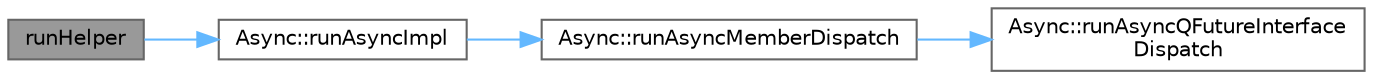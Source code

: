 digraph "runHelper"
{
 // LATEX_PDF_SIZE
  bgcolor="transparent";
  edge [fontname=Helvetica,fontsize=10,labelfontname=Helvetica,labelfontsize=10];
  node [fontname=Helvetica,fontsize=10,shape=box,height=0.2,width=0.4];
  rankdir="LR";
  Node1 [id="Node000001",label="runHelper",height=0.2,width=0.4,color="gray40", fillcolor="grey60", style="filled", fontcolor="black",tooltip="运行辅助函数。"];
  Node1 -> Node2 [id="edge1_Node000001_Node000002",color="steelblue1",style="solid",tooltip=" "];
  Node2 [id="Node000002",label="Async::runAsyncImpl",height=0.2,width=0.4,color="grey40", fillcolor="white", style="filled",URL="$namespace_async.html#a19847196fcbc60399aa41e4f7a0c6edb",tooltip=" "];
  Node2 -> Node3 [id="edge2_Node000002_Node000003",color="steelblue1",style="solid",tooltip=" "];
  Node3 [id="Node000003",label="Async::runAsyncMemberDispatch",height=0.2,width=0.4,color="grey40", fillcolor="white", style="filled",URL="$namespace_async.html#a0b7a98a9ec58bdd53d5570be1d2b486d",tooltip=" "];
  Node3 -> Node4 [id="edge3_Node000003_Node000004",color="steelblue1",style="solid",tooltip=" "];
  Node4 [id="Node000004",label="Async::runAsyncQFutureInterface\lDispatch",height=0.2,width=0.4,color="grey40", fillcolor="white", style="filled",URL="$namespace_async.html#ac0afcd98f4a652219c15628c5853a881",tooltip=" "];
}
